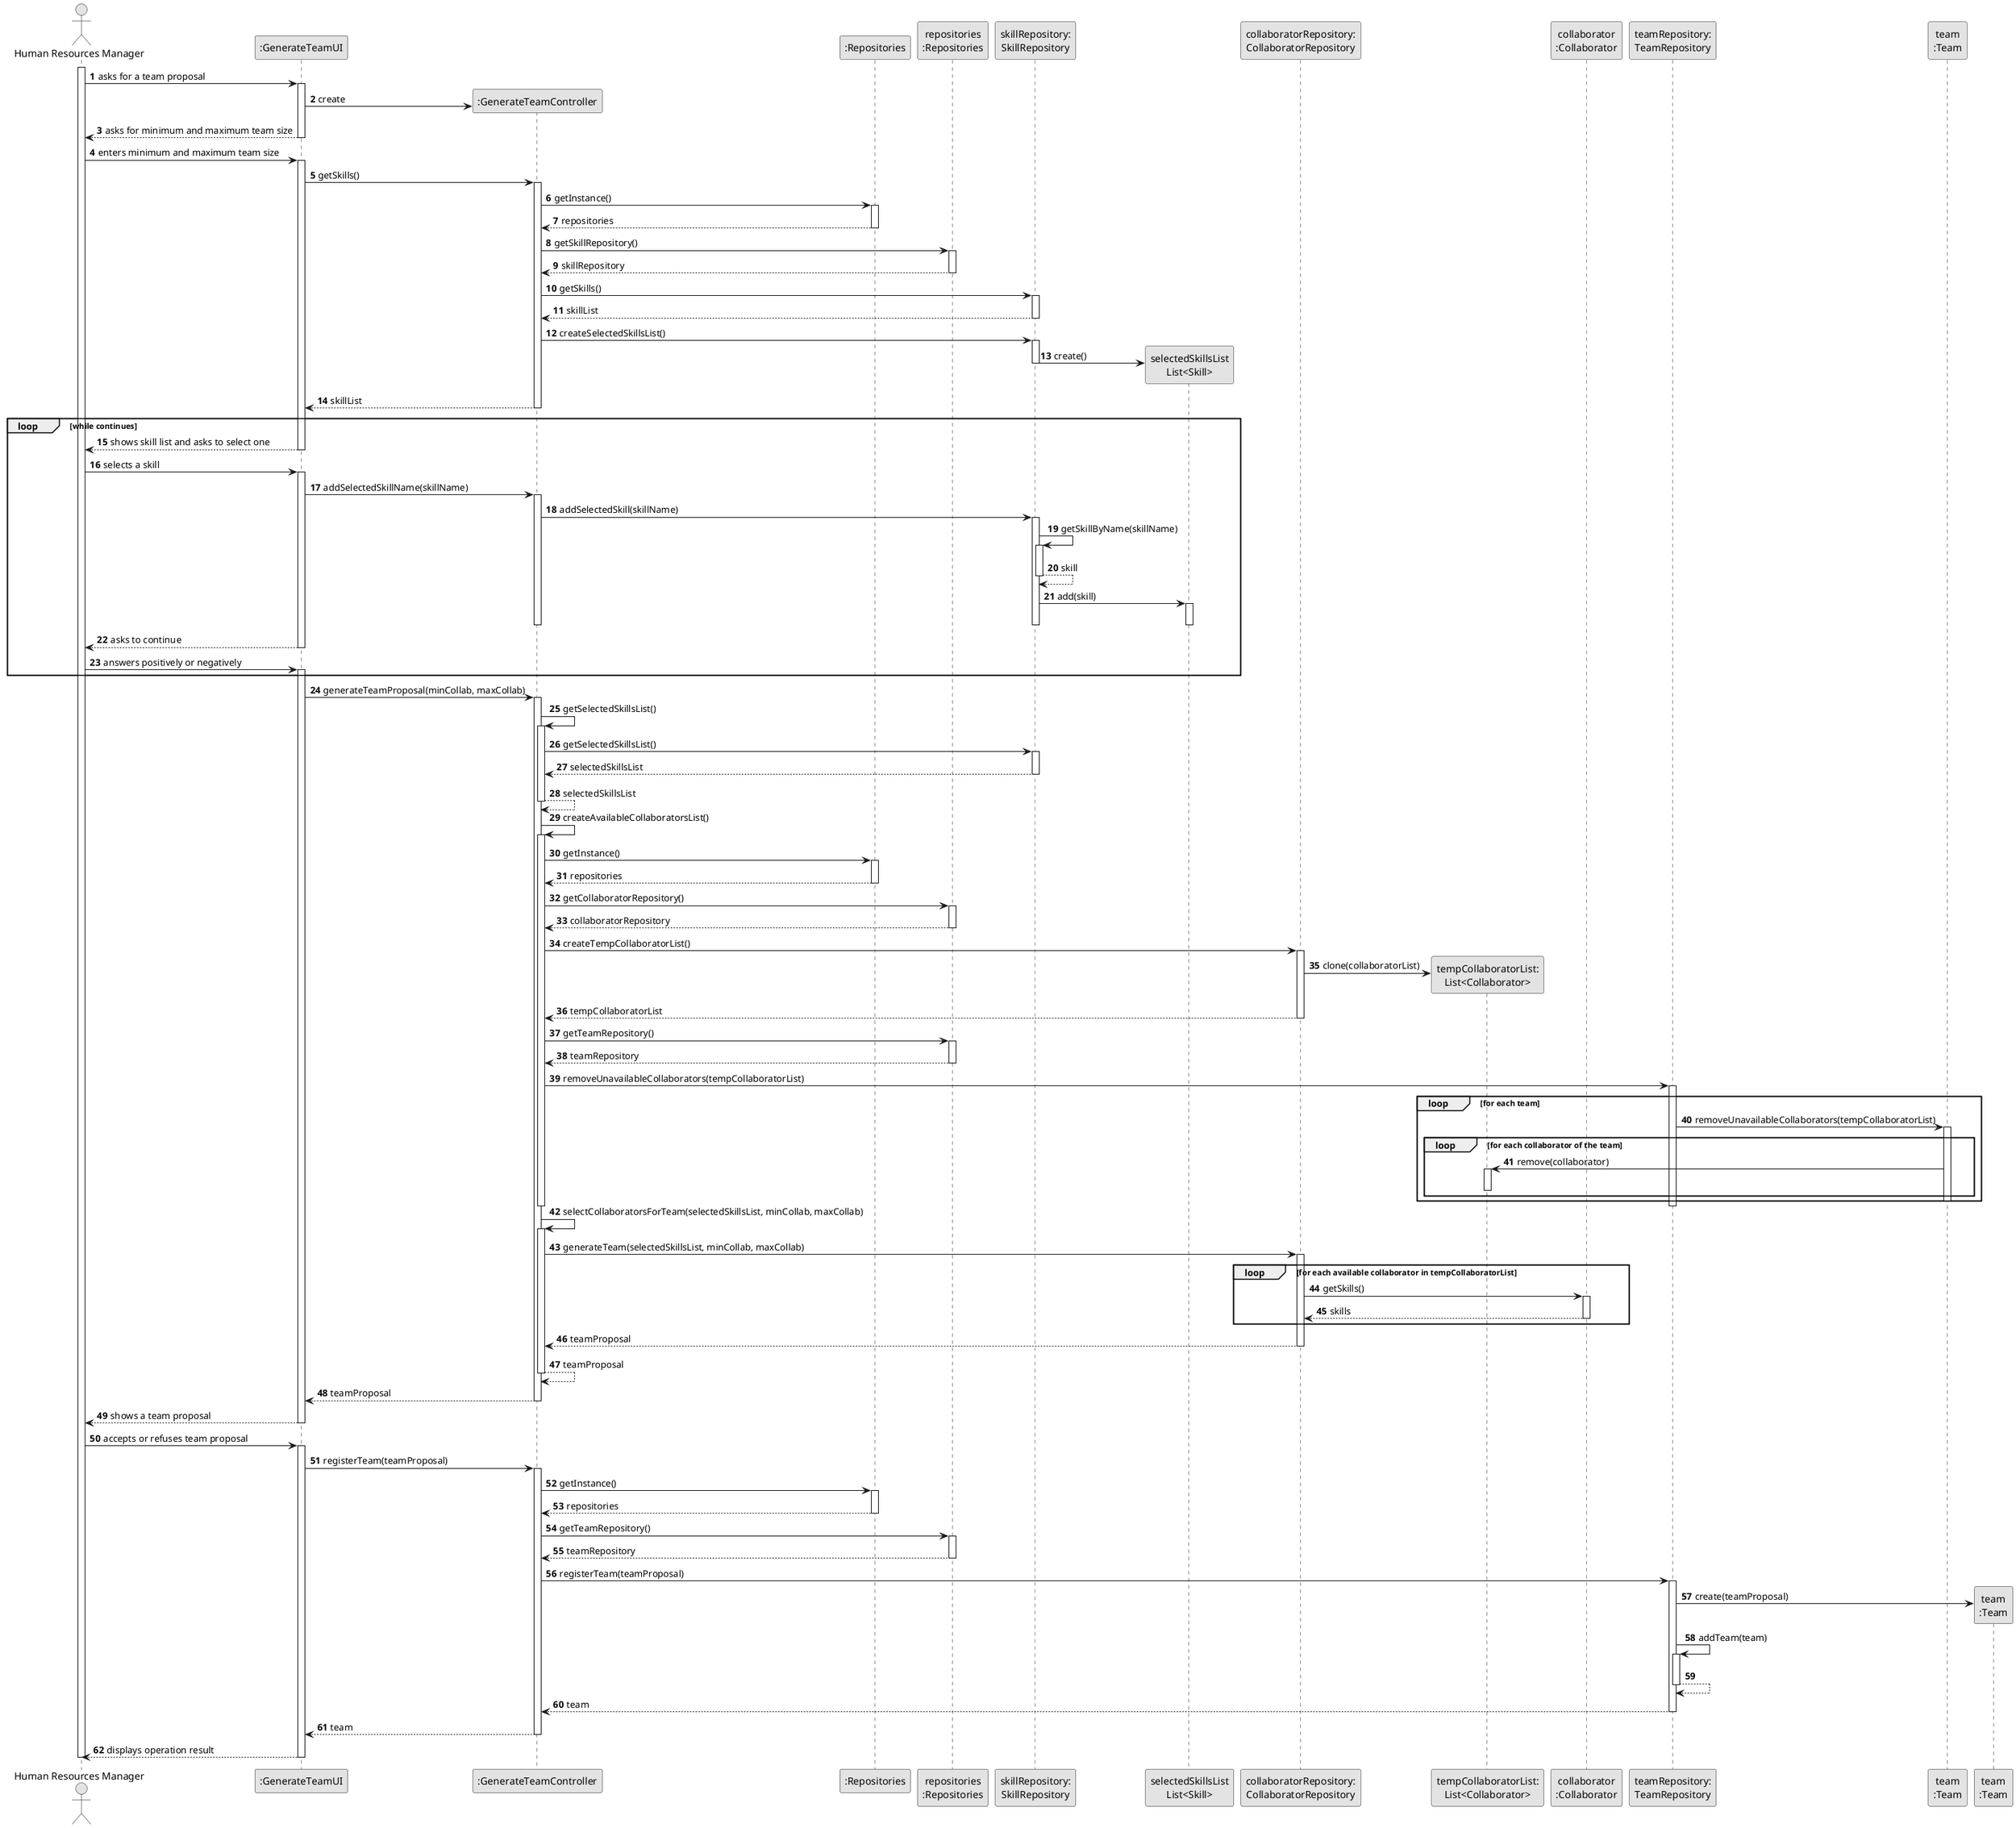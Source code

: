@startuml
skinparam monochrome true
skinparam packageStyle rectangle
skinparam shadowing false

autonumber

'hide footbox
actor "Human Resources Manager" as HRM
participant ":GenerateTeamUI" as UI
participant ":GenerateTeamController" as CTRL
participant ":Repositories" as RepositorySingleton
participant "repositories\n:Repositories" as PLAT
participant "skillRepository:\nSkillRepository" as SkillRepository
participant "selectedSkillsList\nList<Skill>" as selectedSkillsList
participant "collaboratorRepository:\nCollaboratorRepository" as CollaboratorRepository
participant "tempCollaboratorList:\nList<Collaborator>" as tempCollaboratorList
participant "collaborator\n:Collaborator" as Collab
participant "teamRepository:\nTeamRepository" as TeamRepository
participant "team\n:Team" as Team
participant "team\n:Team" as TEAM


activate HRM

        HRM -> UI : asks for a team proposal

        activate UI

            UI -> CTRL** : create

            UI --> HRM : asks for minimum and maximum team size

        deactivate UI

        HRM -> UI : enters minimum and maximum team size

        activate UI

            UI -> CTRL : getSkills()
            activate CTRL

                CTRL -> RepositorySingleton : getInstance()
                activate RepositorySingleton

                    RepositorySingleton --> CTRL: repositories
                deactivate RepositorySingleton

                CTRL -> PLAT : getSkillRepository()
                activate PLAT

                    PLAT --> CTRL: skillRepository
                deactivate PLAT

                CTRL -> SkillRepository : getSkills()
                activate SkillRepository

                    SkillRepository --> CTRL : skillList
                deactivate SkillRepository


                CTRL -> SkillRepository : createSelectedSkillsList()
                activate SkillRepository

                    SkillRepository -> selectedSkillsList** : create()
                    deactivate SkillRepository

                CTRL --> UI : skillList

            deactivate CTRL

            loop while continues

            UI --> HRM : shows skill list and asks to select one
        deactivate UI

    HRM -> UI : selects a skill
    activate UI

    UI -> CTRL : addSelectedSkillName(skillName)
        activate CTRL

            CTRL -> SkillRepository: addSelectedSkill(skillName)
            activate SkillRepository

                SkillRepository -> SkillRepository: getSkillByName(skillName)
                activate SkillRepository

                SkillRepository --> SkillRepository: skill
                deactivate SkillRepository

                SkillRepository -> selectedSkillsList : add(skill)
                activate selectedSkillsList

                deactivate selectedSkillsList

                deactivate SkillRepository

            deactivate CTRL

        UI --> HRM : asks to continue

    deactivate UI

    HRM -> UI : answers positively or negatively
    activate UI

            end loop

        UI -> CTRL : generateTeamProposal(minCollab, maxCollab)
        activate CTRL

            CTRL -> CTRL : getSelectedSkillsList()
                activate CTRL

                CTRL -> SkillRepository : getSelectedSkillsList()
                activate SkillRepository

                SkillRepository --> CTRL : selectedSkillsList
                deactivate SkillRepository

                CTRL --> CTRL : selectedSkillsList
                deactivate CTRL

            CTRL -> CTRL : createAvailableCollaboratorsList()
            activate CTRL


            CTRL -> RepositorySingleton : getInstance()
                activate RepositorySingleton

                    RepositorySingleton --> CTRL: repositories
                deactivate RepositorySingleton

                CTRL -> PLAT : getCollaboratorRepository()
                activate PLAT

                     PLAT --> CTRL: collaboratorRepository
            deactivate PLAT

            CTRL -> CollaboratorRepository : createTempCollaboratorList()
            activate CollaboratorRepository

                CollaboratorRepository -> tempCollaboratorList** : clone(collaboratorList)

                CollaboratorRepository --> CTRL : tempCollaboratorList

                deactivate CollaboratorRepository

                CTRL -> PLAT : getTeamRepository()
                activate PLAT

                    PLAT --> CTRL : teamRepository
                deactivate PLAT

            CTRL -> TeamRepository : removeUnavailableCollaborators(tempCollaboratorList)
                activate TeamRepository

                    loop for each team

                    TeamRepository -> Team: removeUnavailableCollaborators(tempCollaboratorList)
                    activate Team

                        loop for each collaborator of the team

                        Team -> tempCollaboratorList : remove(collaborator)
                        activate tempCollaboratorList

                        deactivate tempCollaboratorList

                        end loop

                    deactivate Team

                    end loop


                deactivate TeamRepository

            deactivate CTRL

            CTRL -> CTRL : selectCollaboratorsForTeam(selectedSkillsList, minCollab, maxCollab)
            activate CTRL

                CTRL -> CollaboratorRepository : generateTeam(selectedSkillsList, minCollab, maxCollab)
                activate CollaboratorRepository

                    loop for each available collaborator in tempCollaboratorList
                    CollaboratorRepository -> Collab : getSkills()
                    activate Collab

                    Collab --> CollaboratorRepository : skills

                    deactivate Collab

                    end loop

                    CollaboratorRepository --> CTRL : teamProposal
                deactivate CollaboratorRepository

                CTRL --> CTRL : teamProposal
            deactivate CTRL

            CTRL --> UI : teamProposal
        deactivate CTRL

        UI --> HRM : shows a team proposal
    deactivate UI

    HRM -> UI : accepts or refuses team proposal
    activate UI

        UI -> CTRL : registerTeam(teamProposal)
        activate CTRL

            CTRL -> RepositorySingleton : getInstance()
            activate RepositorySingleton

                RepositorySingleton --> CTRL: repositories
                deactivate RepositorySingleton

            CTRL -> PLAT : getTeamRepository()
            activate PLAT

                PLAT --> CTRL : teamRepository
            deactivate PLAT

            CTRL -> TeamRepository : registerTeam(teamProposal)
            activate TeamRepository

                TeamRepository -> TEAM** : create(teamProposal)
                TeamRepository -> TeamRepository : addTeam(team)
                activate TeamRepository
                TeamRepository --> TeamRepository
                deactivate TeamRepository

                TeamRepository --> CTRL : team
                deactivate TeamRepository

            CTRL --> UI : team

            deactivate CTRL
            UI --> HRM: displays operation result
    deactivate UI

deactivate HRM


@enduml